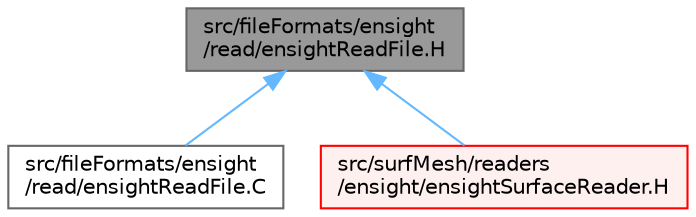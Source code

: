 digraph "src/fileFormats/ensight/read/ensightReadFile.H"
{
 // LATEX_PDF_SIZE
  bgcolor="transparent";
  edge [fontname=Helvetica,fontsize=10,labelfontname=Helvetica,labelfontsize=10];
  node [fontname=Helvetica,fontsize=10,shape=box,height=0.2,width=0.4];
  Node1 [id="Node000001",label="src/fileFormats/ensight\l/read/ensightReadFile.H",height=0.2,width=0.4,color="gray40", fillcolor="grey60", style="filled", fontcolor="black",tooltip=" "];
  Node1 -> Node2 [id="edge1_Node000001_Node000002",dir="back",color="steelblue1",style="solid",tooltip=" "];
  Node2 [id="Node000002",label="src/fileFormats/ensight\l/read/ensightReadFile.C",height=0.2,width=0.4,color="grey40", fillcolor="white", style="filled",URL="$ensightReadFile_8C.html",tooltip=" "];
  Node1 -> Node3 [id="edge2_Node000001_Node000003",dir="back",color="steelblue1",style="solid",tooltip=" "];
  Node3 [id="Node000003",label="src/surfMesh/readers\l/ensight/ensightSurfaceReader.H",height=0.2,width=0.4,color="red", fillcolor="#FFF0F0", style="filled",URL="$ensightSurfaceReader_8H.html",tooltip=" "];
}
